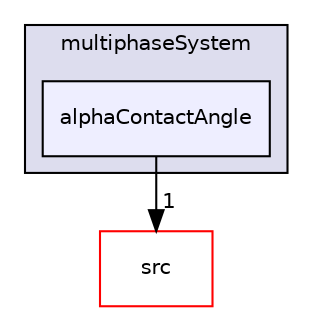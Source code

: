 digraph "applications/solvers/multiphase/reactingEulerFoam/reactingMultiphaseEulerFoam/multiphaseSystem/alphaContactAngle" {
  bgcolor=transparent;
  compound=true
  node [ fontsize="10", fontname="Helvetica"];
  edge [ labelfontsize="10", labelfontname="Helvetica"];
  subgraph clusterdir_bffdae721ccdc4cfa39420078414a1c9 {
    graph [ bgcolor="#ddddee", pencolor="black", label="multiphaseSystem" fontname="Helvetica", fontsize="10", URL="dir_bffdae721ccdc4cfa39420078414a1c9.html"]
  dir_ac5f7fd7e4c1a278b50780b9a0df46e0 [shape=box, label="alphaContactAngle", style="filled", fillcolor="#eeeeff", pencolor="black", URL="dir_ac5f7fd7e4c1a278b50780b9a0df46e0.html"];
  }
  dir_68267d1309a1af8e8297ef4c3efbcdba [shape=box label="src" color="red" URL="dir_68267d1309a1af8e8297ef4c3efbcdba.html"];
  dir_ac5f7fd7e4c1a278b50780b9a0df46e0->dir_68267d1309a1af8e8297ef4c3efbcdba [headlabel="1", labeldistance=1.5 headhref="dir_003027_000736.html"];
}
